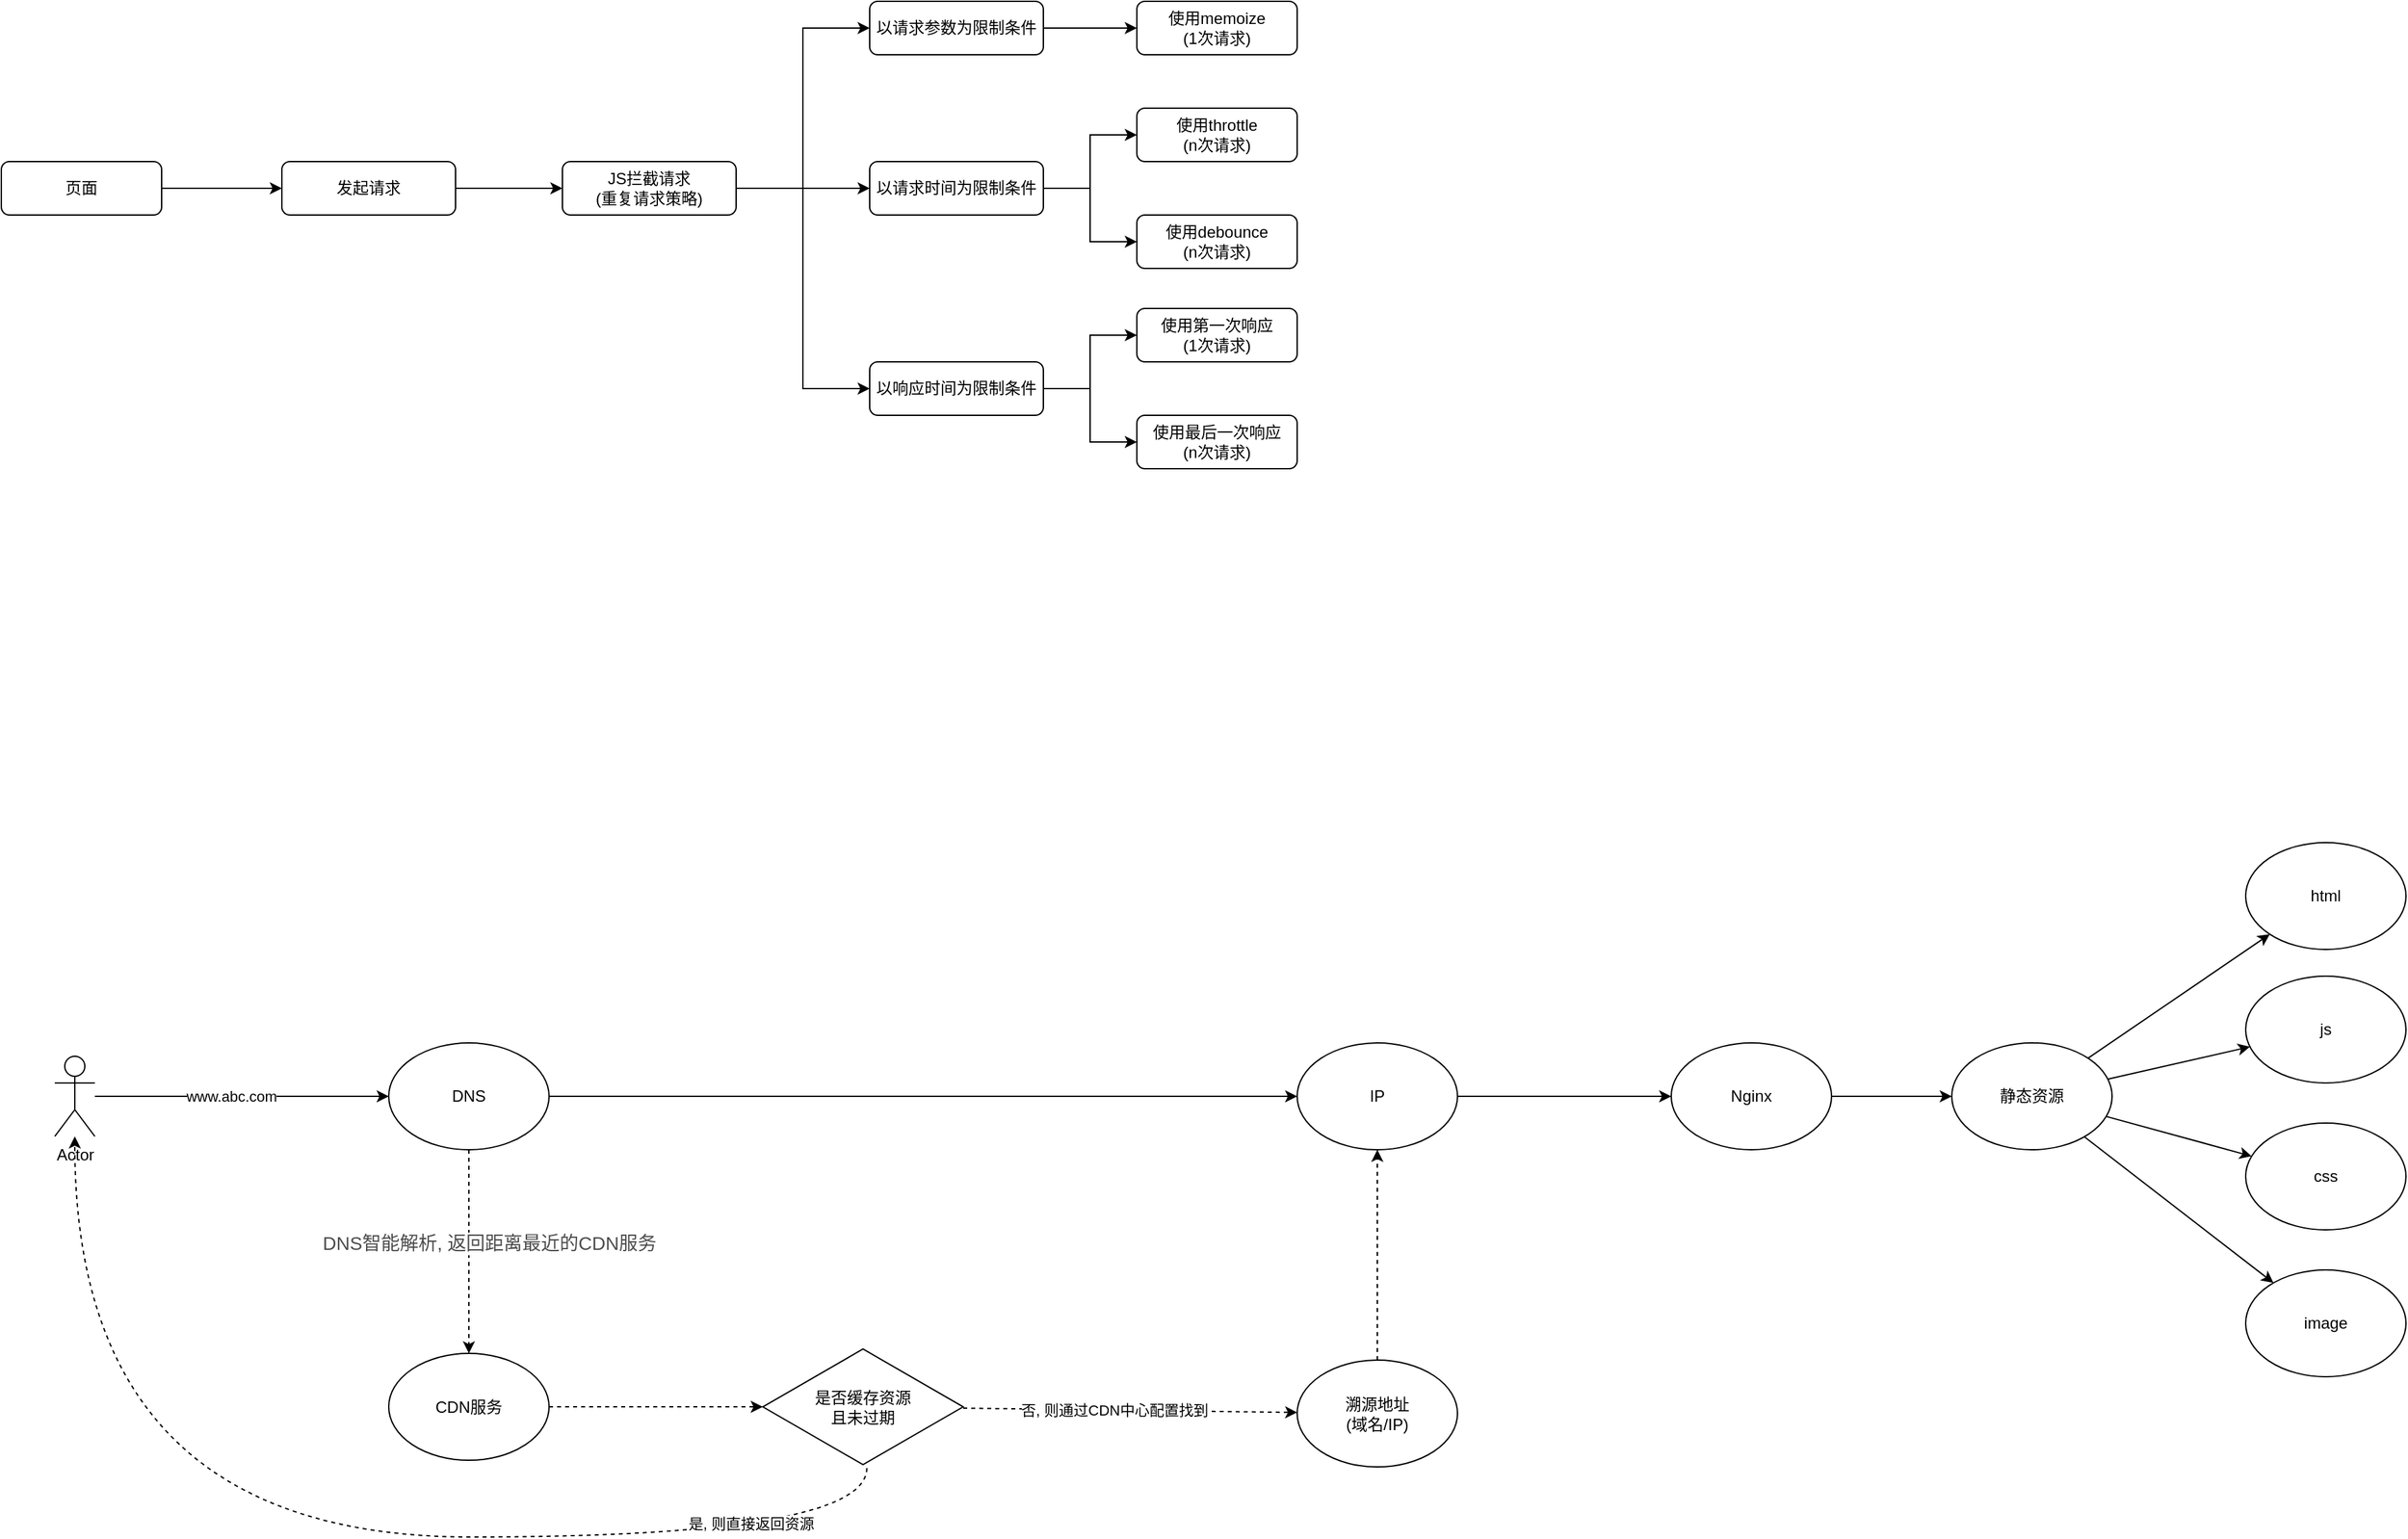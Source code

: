 <mxfile version="15.8.8" type="github">
  <diagram id="C5RBs43oDa-KdzZeNtuy" name="Page-1">
    <mxGraphModel dx="1205" dy="1758" grid="1" gridSize="10" guides="1" tooltips="1" connect="1" arrows="1" fold="1" page="1" pageScale="1" pageWidth="827" pageHeight="1169" math="0" shadow="0">
      <root>
        <mxCell id="WIyWlLk6GJQsqaUBKTNV-0" />
        <mxCell id="WIyWlLk6GJQsqaUBKTNV-1" parent="WIyWlLk6GJQsqaUBKTNV-0" />
        <mxCell id="CIkHukfEwXbe2Xlf_tDN-55" value="" style="edgeStyle=orthogonalEdgeStyle;rounded=0;orthogonalLoop=1;jettySize=auto;html=1;" parent="WIyWlLk6GJQsqaUBKTNV-1" source="WIyWlLk6GJQsqaUBKTNV-3" target="CIkHukfEwXbe2Xlf_tDN-0" edge="1">
          <mxGeometry relative="1" as="geometry">
            <mxPoint x="240" y="-140" as="targetPoint" />
          </mxGeometry>
        </mxCell>
        <mxCell id="WIyWlLk6GJQsqaUBKTNV-3" value="页面" style="rounded=1;whiteSpace=wrap;html=1;fontSize=12;glass=0;strokeWidth=1;shadow=0;" parent="WIyWlLk6GJQsqaUBKTNV-1" vertex="1">
          <mxGeometry x="40" y="-160" width="120" height="40" as="geometry" />
        </mxCell>
        <mxCell id="CIkHukfEwXbe2Xlf_tDN-3" style="edgeStyle=orthogonalEdgeStyle;rounded=0;orthogonalLoop=1;jettySize=auto;html=1;entryX=0;entryY=0.5;entryDx=0;entryDy=0;exitX=1;exitY=0.5;exitDx=0;exitDy=0;" parent="WIyWlLk6GJQsqaUBKTNV-1" source="CIkHukfEwXbe2Xlf_tDN-33" target="CIkHukfEwXbe2Xlf_tDN-2" edge="1">
          <mxGeometry relative="1" as="geometry">
            <mxPoint x="630" y="-140" as="sourcePoint" />
          </mxGeometry>
        </mxCell>
        <mxCell id="CIkHukfEwXbe2Xlf_tDN-13" style="edgeStyle=orthogonalEdgeStyle;rounded=0;orthogonalLoop=1;jettySize=auto;html=1;entryX=0;entryY=0.5;entryDx=0;entryDy=0;exitX=1;exitY=0.5;exitDx=0;exitDy=0;" parent="WIyWlLk6GJQsqaUBKTNV-1" source="CIkHukfEwXbe2Xlf_tDN-33" target="CIkHukfEwXbe2Xlf_tDN-12" edge="1">
          <mxGeometry relative="1" as="geometry">
            <mxPoint x="630" y="-140" as="sourcePoint" />
          </mxGeometry>
        </mxCell>
        <mxCell id="CIkHukfEwXbe2Xlf_tDN-20" style="edgeStyle=orthogonalEdgeStyle;rounded=0;orthogonalLoop=1;jettySize=auto;html=1;entryX=0;entryY=0.5;entryDx=0;entryDy=0;exitX=1;exitY=0.5;exitDx=0;exitDy=0;" parent="WIyWlLk6GJQsqaUBKTNV-1" source="CIkHukfEwXbe2Xlf_tDN-33" target="CIkHukfEwXbe2Xlf_tDN-19" edge="1">
          <mxGeometry relative="1" as="geometry">
            <mxPoint x="630" y="-140" as="sourcePoint" />
          </mxGeometry>
        </mxCell>
        <mxCell id="CIkHukfEwXbe2Xlf_tDN-34" value="" style="edgeStyle=orthogonalEdgeStyle;rounded=0;orthogonalLoop=1;jettySize=auto;html=1;" parent="WIyWlLk6GJQsqaUBKTNV-1" source="CIkHukfEwXbe2Xlf_tDN-0" target="CIkHukfEwXbe2Xlf_tDN-33" edge="1">
          <mxGeometry relative="1" as="geometry" />
        </mxCell>
        <mxCell id="CIkHukfEwXbe2Xlf_tDN-0" value="发起请求" style="rounded=1;whiteSpace=wrap;html=1;fontSize=12;glass=0;strokeWidth=1;shadow=0;" parent="WIyWlLk6GJQsqaUBKTNV-1" vertex="1">
          <mxGeometry x="250" y="-160" width="130" height="40" as="geometry" />
        </mxCell>
        <mxCell id="CIkHukfEwXbe2Xlf_tDN-14" style="edgeStyle=orthogonalEdgeStyle;rounded=0;orthogonalLoop=1;jettySize=auto;html=1;" parent="WIyWlLk6GJQsqaUBKTNV-1" source="CIkHukfEwXbe2Xlf_tDN-2" target="CIkHukfEwXbe2Xlf_tDN-4" edge="1">
          <mxGeometry relative="1" as="geometry" />
        </mxCell>
        <mxCell id="CIkHukfEwXbe2Xlf_tDN-16" value="" style="edgeStyle=orthogonalEdgeStyle;rounded=0;orthogonalLoop=1;jettySize=auto;html=1;" parent="WIyWlLk6GJQsqaUBKTNV-1" source="CIkHukfEwXbe2Xlf_tDN-2" target="CIkHukfEwXbe2Xlf_tDN-5" edge="1">
          <mxGeometry relative="1" as="geometry">
            <mxPoint x="900" y="10" as="targetPoint" />
          </mxGeometry>
        </mxCell>
        <mxCell id="CIkHukfEwXbe2Xlf_tDN-2" value="以响应时间为限制条件" style="rounded=1;whiteSpace=wrap;html=1;fontSize=12;glass=0;strokeWidth=1;shadow=0;" parent="WIyWlLk6GJQsqaUBKTNV-1" vertex="1">
          <mxGeometry x="690" y="-10" width="130" height="40" as="geometry" />
        </mxCell>
        <mxCell id="CIkHukfEwXbe2Xlf_tDN-4" value="使用第一次响应&lt;br&gt;(1次请求)" style="rounded=1;whiteSpace=wrap;html=1;fontSize=12;glass=0;strokeWidth=1;shadow=0;" parent="WIyWlLk6GJQsqaUBKTNV-1" vertex="1">
          <mxGeometry x="890" y="-50" width="120" height="40" as="geometry" />
        </mxCell>
        <mxCell id="CIkHukfEwXbe2Xlf_tDN-5" value="使用最后一次响应&lt;br&gt;(n次请求)" style="rounded=1;whiteSpace=wrap;html=1;fontSize=12;glass=0;strokeWidth=1;shadow=0;" parent="WIyWlLk6GJQsqaUBKTNV-1" vertex="1">
          <mxGeometry x="890" y="30" width="120" height="40" as="geometry" />
        </mxCell>
        <mxCell id="CIkHukfEwXbe2Xlf_tDN-6" value="使用throttle&lt;br&gt;(n次请求)" style="rounded=1;whiteSpace=wrap;html=1;fontSize=12;glass=0;strokeWidth=1;shadow=0;" parent="WIyWlLk6GJQsqaUBKTNV-1" vertex="1">
          <mxGeometry x="890" y="-200" width="120" height="40" as="geometry" />
        </mxCell>
        <mxCell id="CIkHukfEwXbe2Xlf_tDN-7" value="使用debounce&lt;br&gt;(n次请求)" style="rounded=1;whiteSpace=wrap;html=1;fontSize=12;glass=0;strokeWidth=1;shadow=0;" parent="WIyWlLk6GJQsqaUBKTNV-1" vertex="1">
          <mxGeometry x="890" y="-120" width="120" height="40" as="geometry" />
        </mxCell>
        <mxCell id="CIkHukfEwXbe2Xlf_tDN-17" value="" style="edgeStyle=orthogonalEdgeStyle;rounded=0;orthogonalLoop=1;jettySize=auto;html=1;" parent="WIyWlLk6GJQsqaUBKTNV-1" source="CIkHukfEwXbe2Xlf_tDN-12" target="CIkHukfEwXbe2Xlf_tDN-6" edge="1">
          <mxGeometry relative="1" as="geometry" />
        </mxCell>
        <mxCell id="CIkHukfEwXbe2Xlf_tDN-18" style="edgeStyle=orthogonalEdgeStyle;rounded=0;orthogonalLoop=1;jettySize=auto;html=1;entryX=0;entryY=0.5;entryDx=0;entryDy=0;" parent="WIyWlLk6GJQsqaUBKTNV-1" source="CIkHukfEwXbe2Xlf_tDN-12" target="CIkHukfEwXbe2Xlf_tDN-7" edge="1">
          <mxGeometry relative="1" as="geometry" />
        </mxCell>
        <mxCell id="CIkHukfEwXbe2Xlf_tDN-12" value="以请求时间为限制条件" style="rounded=1;whiteSpace=wrap;html=1;fontSize=12;glass=0;strokeWidth=1;shadow=0;" parent="WIyWlLk6GJQsqaUBKTNV-1" vertex="1">
          <mxGeometry x="690" y="-160" width="130" height="40" as="geometry" />
        </mxCell>
        <mxCell id="CIkHukfEwXbe2Xlf_tDN-22" value="" style="edgeStyle=orthogonalEdgeStyle;rounded=0;orthogonalLoop=1;jettySize=auto;html=1;" parent="WIyWlLk6GJQsqaUBKTNV-1" source="CIkHukfEwXbe2Xlf_tDN-19" target="CIkHukfEwXbe2Xlf_tDN-21" edge="1">
          <mxGeometry relative="1" as="geometry" />
        </mxCell>
        <mxCell id="CIkHukfEwXbe2Xlf_tDN-19" value="以请求参数为限制条件" style="rounded=1;whiteSpace=wrap;html=1;fontSize=12;glass=0;strokeWidth=1;shadow=0;" parent="WIyWlLk6GJQsqaUBKTNV-1" vertex="1">
          <mxGeometry x="690" y="-280" width="130" height="40" as="geometry" />
        </mxCell>
        <mxCell id="CIkHukfEwXbe2Xlf_tDN-21" value="使用memoize&lt;br&gt;(1次请求)&lt;br&gt;" style="rounded=1;whiteSpace=wrap;html=1;fontSize=12;glass=0;strokeWidth=1;shadow=0;" parent="WIyWlLk6GJQsqaUBKTNV-1" vertex="1">
          <mxGeometry x="890" y="-280" width="120" height="40" as="geometry" />
        </mxCell>
        <mxCell id="CIkHukfEwXbe2Xlf_tDN-33" value="JS拦截请求&lt;br&gt;(重复请求策略)" style="rounded=1;whiteSpace=wrap;html=1;fontSize=12;glass=0;strokeWidth=1;shadow=0;" parent="WIyWlLk6GJQsqaUBKTNV-1" vertex="1">
          <mxGeometry x="460" y="-160" width="130" height="40" as="geometry" />
        </mxCell>
        <mxCell id="tAiiJc-aSebKkIe9C8n4-62" style="edgeStyle=none;rounded=0;orthogonalLoop=1;jettySize=auto;html=1;" edge="1" parent="WIyWlLk6GJQsqaUBKTNV-1" source="tAiiJc-aSebKkIe9C8n4-1" target="tAiiJc-aSebKkIe9C8n4-60">
          <mxGeometry relative="1" as="geometry" />
        </mxCell>
        <mxCell id="tAiiJc-aSebKkIe9C8n4-1" value="IP" style="ellipse;whiteSpace=wrap;html=1;" vertex="1" parent="WIyWlLk6GJQsqaUBKTNV-1">
          <mxGeometry x="1010" y="500" width="120" height="80" as="geometry" />
        </mxCell>
        <mxCell id="tAiiJc-aSebKkIe9C8n4-42" style="edgeStyle=none;rounded=0;orthogonalLoop=1;jettySize=auto;html=1;" edge="1" parent="WIyWlLk6GJQsqaUBKTNV-1" source="tAiiJc-aSebKkIe9C8n4-10" target="tAiiJc-aSebKkIe9C8n4-1">
          <mxGeometry relative="1" as="geometry">
            <mxPoint x="558.878" y="680.872" as="targetPoint" />
          </mxGeometry>
        </mxCell>
        <mxCell id="tAiiJc-aSebKkIe9C8n4-82" style="edgeStyle=none;rounded=0;orthogonalLoop=1;jettySize=auto;html=1;dashed=1;" edge="1" parent="WIyWlLk6GJQsqaUBKTNV-1" source="tAiiJc-aSebKkIe9C8n4-10" target="tAiiJc-aSebKkIe9C8n4-84">
          <mxGeometry relative="1" as="geometry">
            <mxPoint x="623.637" y="718.183" as="targetPoint" />
          </mxGeometry>
        </mxCell>
        <mxCell id="tAiiJc-aSebKkIe9C8n4-83" value="&lt;span style=&quot;color: rgb(76 , 76 , 76) ; font-size: 14px ; text-align: left ; text-indent: 28px&quot;&gt;DNS智能解析, 返回距离最近的CDN服务&lt;/span&gt;" style="edgeLabel;html=1;align=center;verticalAlign=middle;resizable=0;points=[];" vertex="1" connectable="0" parent="tAiiJc-aSebKkIe9C8n4-82">
          <mxGeometry x="-0.352" relative="1" as="geometry">
            <mxPoint x="15" y="20" as="offset" />
          </mxGeometry>
        </mxCell>
        <mxCell id="tAiiJc-aSebKkIe9C8n4-10" value="DNS" style="ellipse;whiteSpace=wrap;html=1;" vertex="1" parent="WIyWlLk6GJQsqaUBKTNV-1">
          <mxGeometry x="330" y="500" width="120" height="80" as="geometry" />
        </mxCell>
        <mxCell id="tAiiJc-aSebKkIe9C8n4-14" style="edgeStyle=none;rounded=0;orthogonalLoop=1;jettySize=auto;html=1;" edge="1" parent="WIyWlLk6GJQsqaUBKTNV-1" source="tAiiJc-aSebKkIe9C8n4-13" target="tAiiJc-aSebKkIe9C8n4-10">
          <mxGeometry relative="1" as="geometry">
            <mxPoint x="280" y="720" as="targetPoint" />
          </mxGeometry>
        </mxCell>
        <mxCell id="tAiiJc-aSebKkIe9C8n4-65" value="www.abc.com" style="edgeLabel;html=1;align=center;verticalAlign=middle;resizable=0;points=[];" vertex="1" connectable="0" parent="tAiiJc-aSebKkIe9C8n4-14">
          <mxGeometry x="-0.079" y="-3" relative="1" as="geometry">
            <mxPoint y="-3" as="offset" />
          </mxGeometry>
        </mxCell>
        <mxCell id="tAiiJc-aSebKkIe9C8n4-13" value="Actor" style="shape=umlActor;verticalLabelPosition=bottom;verticalAlign=top;html=1;outlineConnect=0;" vertex="1" parent="WIyWlLk6GJQsqaUBKTNV-1">
          <mxGeometry x="80" y="510" width="30" height="60" as="geometry" />
        </mxCell>
        <mxCell id="tAiiJc-aSebKkIe9C8n4-55" style="edgeStyle=none;rounded=0;orthogonalLoop=1;jettySize=auto;html=1;" edge="1" parent="WIyWlLk6GJQsqaUBKTNV-1" source="tAiiJc-aSebKkIe9C8n4-49" target="tAiiJc-aSebKkIe9C8n4-51">
          <mxGeometry relative="1" as="geometry" />
        </mxCell>
        <mxCell id="tAiiJc-aSebKkIe9C8n4-56" style="edgeStyle=none;rounded=0;orthogonalLoop=1;jettySize=auto;html=1;" edge="1" parent="WIyWlLk6GJQsqaUBKTNV-1" source="tAiiJc-aSebKkIe9C8n4-49" target="tAiiJc-aSebKkIe9C8n4-52">
          <mxGeometry relative="1" as="geometry" />
        </mxCell>
        <mxCell id="tAiiJc-aSebKkIe9C8n4-57" style="edgeStyle=none;rounded=0;orthogonalLoop=1;jettySize=auto;html=1;" edge="1" parent="WIyWlLk6GJQsqaUBKTNV-1" source="tAiiJc-aSebKkIe9C8n4-49" target="tAiiJc-aSebKkIe9C8n4-53">
          <mxGeometry relative="1" as="geometry" />
        </mxCell>
        <mxCell id="tAiiJc-aSebKkIe9C8n4-58" style="edgeStyle=none;rounded=0;orthogonalLoop=1;jettySize=auto;html=1;" edge="1" parent="WIyWlLk6GJQsqaUBKTNV-1" source="tAiiJc-aSebKkIe9C8n4-49" target="tAiiJc-aSebKkIe9C8n4-54">
          <mxGeometry relative="1" as="geometry" />
        </mxCell>
        <mxCell id="tAiiJc-aSebKkIe9C8n4-49" value="静态资源" style="ellipse;whiteSpace=wrap;html=1;" vertex="1" parent="WIyWlLk6GJQsqaUBKTNV-1">
          <mxGeometry x="1500" y="500" width="120" height="80" as="geometry" />
        </mxCell>
        <mxCell id="tAiiJc-aSebKkIe9C8n4-51" value="html" style="ellipse;whiteSpace=wrap;html=1;" vertex="1" parent="WIyWlLk6GJQsqaUBKTNV-1">
          <mxGeometry x="1720" y="350" width="120" height="80" as="geometry" />
        </mxCell>
        <mxCell id="tAiiJc-aSebKkIe9C8n4-52" value="js" style="ellipse;whiteSpace=wrap;html=1;" vertex="1" parent="WIyWlLk6GJQsqaUBKTNV-1">
          <mxGeometry x="1720" y="450" width="120" height="80" as="geometry" />
        </mxCell>
        <mxCell id="tAiiJc-aSebKkIe9C8n4-53" value="css" style="ellipse;whiteSpace=wrap;html=1;" vertex="1" parent="WIyWlLk6GJQsqaUBKTNV-1">
          <mxGeometry x="1720" y="560" width="120" height="80" as="geometry" />
        </mxCell>
        <mxCell id="tAiiJc-aSebKkIe9C8n4-54" value="image" style="ellipse;whiteSpace=wrap;html=1;" vertex="1" parent="WIyWlLk6GJQsqaUBKTNV-1">
          <mxGeometry x="1720" y="670" width="120" height="80" as="geometry" />
        </mxCell>
        <mxCell id="tAiiJc-aSebKkIe9C8n4-61" style="edgeStyle=none;rounded=0;orthogonalLoop=1;jettySize=auto;html=1;" edge="1" parent="WIyWlLk6GJQsqaUBKTNV-1" source="tAiiJc-aSebKkIe9C8n4-60" target="tAiiJc-aSebKkIe9C8n4-49">
          <mxGeometry relative="1" as="geometry" />
        </mxCell>
        <mxCell id="tAiiJc-aSebKkIe9C8n4-60" value="Nginx" style="ellipse;whiteSpace=wrap;html=1;" vertex="1" parent="WIyWlLk6GJQsqaUBKTNV-1">
          <mxGeometry x="1290" y="500" width="120" height="80" as="geometry" />
        </mxCell>
        <mxCell id="tAiiJc-aSebKkIe9C8n4-75" style="edgeStyle=none;rounded=0;orthogonalLoop=1;jettySize=auto;html=1;dashed=1;" edge="1" parent="WIyWlLk6GJQsqaUBKTNV-1" source="tAiiJc-aSebKkIe9C8n4-87" target="tAiiJc-aSebKkIe9C8n4-79">
          <mxGeometry relative="1" as="geometry">
            <mxPoint x="720" y="750" as="sourcePoint" />
            <mxPoint x="855.994" y="900.57" as="targetPoint" />
          </mxGeometry>
        </mxCell>
        <mxCell id="tAiiJc-aSebKkIe9C8n4-85" value="否, 则通过CDN中心配置找到" style="edgeLabel;html=1;align=center;verticalAlign=middle;resizable=0;points=[];" vertex="1" connectable="0" parent="tAiiJc-aSebKkIe9C8n4-75">
          <mxGeometry x="-0.236" y="-1" relative="1" as="geometry">
            <mxPoint x="17" y="-1" as="offset" />
          </mxGeometry>
        </mxCell>
        <mxCell id="tAiiJc-aSebKkIe9C8n4-76" style="edgeStyle=none;rounded=0;orthogonalLoop=1;jettySize=auto;html=1;dashed=1;" edge="1" parent="WIyWlLk6GJQsqaUBKTNV-1" source="tAiiJc-aSebKkIe9C8n4-79" target="tAiiJc-aSebKkIe9C8n4-1">
          <mxGeometry relative="1" as="geometry">
            <mxPoint x="896.655" y="890.004" as="sourcePoint" />
          </mxGeometry>
        </mxCell>
        <mxCell id="tAiiJc-aSebKkIe9C8n4-79" value="溯源地址&lt;br&gt;(域名/IP)" style="ellipse;whiteSpace=wrap;html=1;align=center;" vertex="1" parent="WIyWlLk6GJQsqaUBKTNV-1">
          <mxGeometry x="1010" y="737.53" width="120" height="80" as="geometry" />
        </mxCell>
        <mxCell id="tAiiJc-aSebKkIe9C8n4-88" style="edgeStyle=none;rounded=0;orthogonalLoop=1;jettySize=auto;html=1;dashed=1;" edge="1" parent="WIyWlLk6GJQsqaUBKTNV-1" source="tAiiJc-aSebKkIe9C8n4-84" target="tAiiJc-aSebKkIe9C8n4-87">
          <mxGeometry relative="1" as="geometry" />
        </mxCell>
        <mxCell id="tAiiJc-aSebKkIe9C8n4-84" value="CDN服务" style="ellipse;whiteSpace=wrap;html=1;" vertex="1" parent="WIyWlLk6GJQsqaUBKTNV-1">
          <mxGeometry x="330" y="732.53" width="120" height="80" as="geometry" />
        </mxCell>
        <mxCell id="tAiiJc-aSebKkIe9C8n4-89" style="edgeStyle=orthogonalEdgeStyle;rounded=0;orthogonalLoop=1;jettySize=auto;html=1;dashed=1;curved=1;exitX=0.519;exitY=1.01;exitDx=0;exitDy=0;exitPerimeter=0;" edge="1" parent="WIyWlLk6GJQsqaUBKTNV-1" source="tAiiJc-aSebKkIe9C8n4-87" target="tAiiJc-aSebKkIe9C8n4-13">
          <mxGeometry relative="1" as="geometry">
            <Array as="points">
              <mxPoint x="688" y="870" />
              <mxPoint x="95" y="870" />
            </Array>
          </mxGeometry>
        </mxCell>
        <mxCell id="tAiiJc-aSebKkIe9C8n4-91" value="是, 则直接返回资源" style="edgeLabel;html=1;align=center;verticalAlign=middle;resizable=0;points=[];" vertex="1" connectable="0" parent="tAiiJc-aSebKkIe9C8n4-89">
          <mxGeometry x="-0.214" y="3" relative="1" as="geometry">
            <mxPoint x="232" y="-13" as="offset" />
          </mxGeometry>
        </mxCell>
        <mxCell id="tAiiJc-aSebKkIe9C8n4-87" value="是否缓存资源&lt;br&gt;且未过期" style="html=1;whiteSpace=wrap;aspect=fixed;shape=isoRectangle;" vertex="1" parent="WIyWlLk6GJQsqaUBKTNV-1">
          <mxGeometry x="610" y="727.53" width="150" height="90" as="geometry" />
        </mxCell>
      </root>
    </mxGraphModel>
  </diagram>
</mxfile>

